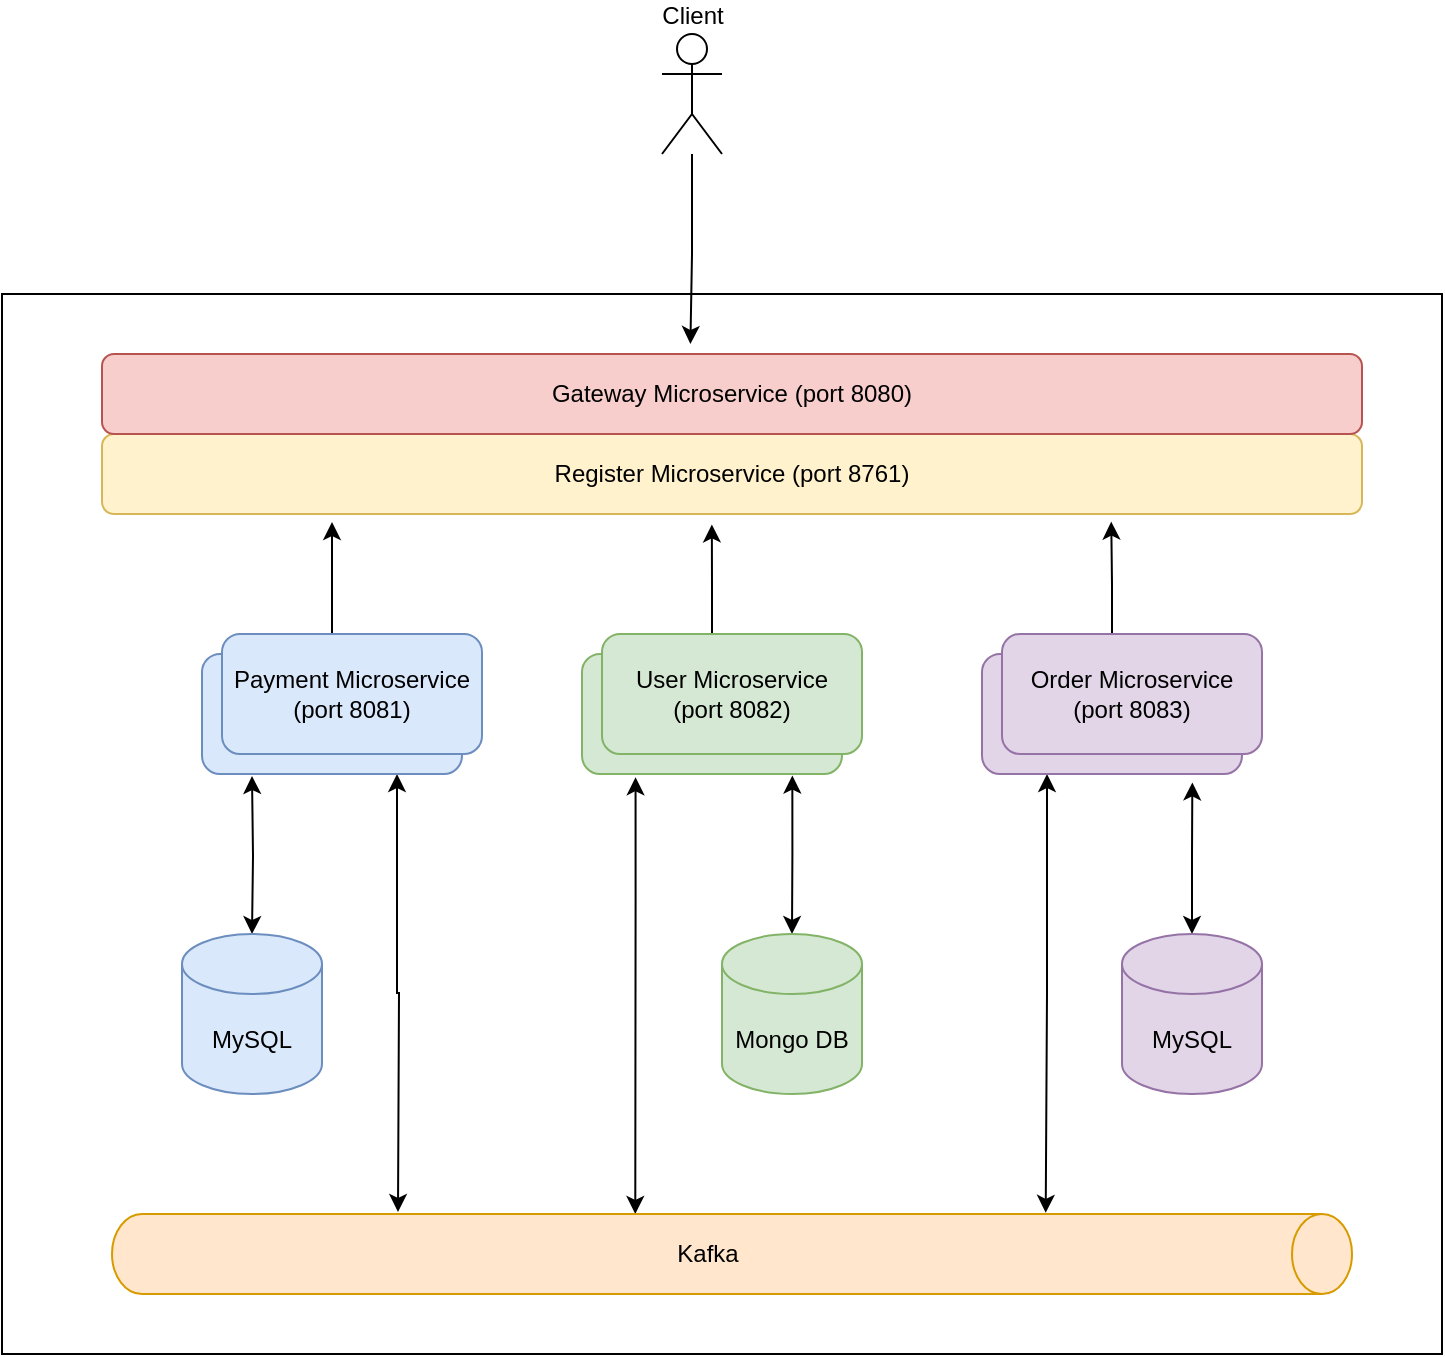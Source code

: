 <mxfile version="14.9.2" type="github">
  <diagram id="KAYoFOVoinrggncDsqFn" name="Microservices">
    <mxGraphModel dx="1550" dy="888" grid="1" gridSize="10" guides="1" tooltips="1" connect="1" arrows="1" fold="1" page="1" pageScale="1" pageWidth="1169" pageHeight="827" math="0" shadow="0">
      <root>
        <mxCell id="0" />
        <mxCell id="1" parent="0" />
        <mxCell id="QA7NRQzsKsBDGc06PVG0-4" value="" style="rounded=0;whiteSpace=wrap;html=1;" parent="1" vertex="1">
          <mxGeometry x="110" y="160" width="720" height="530" as="geometry" />
        </mxCell>
        <mxCell id="L3RMMEHooMvjJA7UHUvk-8" style="edgeStyle=orthogonalEdgeStyle;rounded=0;orthogonalLoop=1;jettySize=auto;html=1;startArrow=classic;startFill=1;" parent="1" target="L3RMMEHooMvjJA7UHUvk-7" edge="1">
          <mxGeometry relative="1" as="geometry">
            <mxPoint x="235" y="401" as="sourcePoint" />
          </mxGeometry>
        </mxCell>
        <mxCell id="L3RMMEHooMvjJA7UHUvk-10" style="edgeStyle=orthogonalEdgeStyle;rounded=0;orthogonalLoop=1;jettySize=auto;html=1;startArrow=classic;startFill=1;exitX=0.75;exitY=1;exitDx=0;exitDy=0;" parent="1" source="L3RMMEHooMvjJA7UHUvk-1" edge="1">
          <mxGeometry relative="1" as="geometry">
            <mxPoint x="308" y="619" as="targetPoint" />
          </mxGeometry>
        </mxCell>
        <mxCell id="L3RMMEHooMvjJA7UHUvk-13" style="edgeStyle=orthogonalEdgeStyle;rounded=0;orthogonalLoop=1;jettySize=auto;html=1;startArrow=classic;startFill=1;" parent="1" source="L3RMMEHooMvjJA7UHUvk-1" edge="1">
          <mxGeometry relative="1" as="geometry">
            <mxPoint x="275" y="274" as="targetPoint" />
          </mxGeometry>
        </mxCell>
        <mxCell id="L3RMMEHooMvjJA7UHUvk-1" value="Berlin Microservice&lt;br&gt;(port 8081)" style="rounded=1;whiteSpace=wrap;html=1;fillColor=#dae8fc;strokeColor=#6c8ebf;" parent="1" vertex="1">
          <mxGeometry x="210" y="340" width="130" height="60" as="geometry" />
        </mxCell>
        <mxCell id="L3RMMEHooMvjJA7UHUvk-14" style="edgeStyle=orthogonalEdgeStyle;rounded=0;orthogonalLoop=1;jettySize=auto;html=1;entryX=0.484;entryY=1.13;entryDx=0;entryDy=0;entryPerimeter=0;startArrow=classic;startFill=1;" parent="1" source="L3RMMEHooMvjJA7UHUvk-2" target="L3RMMEHooMvjJA7UHUvk-3" edge="1">
          <mxGeometry relative="1" as="geometry" />
        </mxCell>
        <mxCell id="QA7NRQzsKsBDGc06PVG0-1" style="edgeStyle=orthogonalEdgeStyle;rounded=0;orthogonalLoop=1;jettySize=auto;html=1;exitX=0.206;exitY=1.027;exitDx=0;exitDy=0;exitPerimeter=0;entryX=0;entryY=0.578;entryDx=0;entryDy=0;entryPerimeter=0;startArrow=classic;startFill=1;" parent="1" source="L3RMMEHooMvjJA7UHUvk-2" target="L3RMMEHooMvjJA7UHUvk-6" edge="1">
          <mxGeometry relative="1" as="geometry">
            <mxPoint x="427" y="630" as="targetPoint" />
            <Array as="points">
              <mxPoint x="427" y="460" />
              <mxPoint x="427" y="460" />
            </Array>
          </mxGeometry>
        </mxCell>
        <mxCell id="QA7NRQzsKsBDGc06PVG0-2" style="edgeStyle=orthogonalEdgeStyle;rounded=0;orthogonalLoop=1;jettySize=auto;html=1;entryX=0.5;entryY=0;entryDx=0;entryDy=0;entryPerimeter=0;exitX=0.809;exitY=1.013;exitDx=0;exitDy=0;exitPerimeter=0;startArrow=classic;startFill=1;" parent="1" source="L3RMMEHooMvjJA7UHUvk-2" target="L3RMMEHooMvjJA7UHUvk-5" edge="1">
          <mxGeometry relative="1" as="geometry" />
        </mxCell>
        <mxCell id="L3RMMEHooMvjJA7UHUvk-2" value="Tokio Microservice&lt;br&gt;(port 8082)" style="rounded=1;whiteSpace=wrap;html=1;fillColor=#d5e8d4;strokeColor=#82b366;" parent="1" vertex="1">
          <mxGeometry x="400" y="340" width="130" height="60" as="geometry" />
        </mxCell>
        <mxCell id="L3RMMEHooMvjJA7UHUvk-3" value="Register Microservice (port 8761)" style="rounded=1;whiteSpace=wrap;html=1;fillColor=#fff2cc;strokeColor=#d6b656;" parent="1" vertex="1">
          <mxGeometry x="160" y="230" width="630" height="40" as="geometry" />
        </mxCell>
        <mxCell id="L3RMMEHooMvjJA7UHUvk-5" value="Mongo DB" style="shape=cylinder3;whiteSpace=wrap;html=1;boundedLbl=1;backgroundOutline=1;size=15;fillColor=#d5e8d4;strokeColor=#82b366;" parent="1" vertex="1">
          <mxGeometry x="470" y="480" width="70" height="80" as="geometry" />
        </mxCell>
        <mxCell id="L3RMMEHooMvjJA7UHUvk-6" value="Kafka" style="shape=cylinder3;whiteSpace=wrap;html=1;boundedLbl=1;backgroundOutline=1;size=15;rotation=90;labelPosition=center;verticalLabelPosition=middle;align=center;verticalAlign=middle;horizontal=0;fillColor=#ffe6cc;strokeColor=#d79b00;" parent="1" vertex="1">
          <mxGeometry x="455" y="330" width="40" height="620" as="geometry" />
        </mxCell>
        <mxCell id="L3RMMEHooMvjJA7UHUvk-7" value="MySQL" style="shape=cylinder3;whiteSpace=wrap;html=1;boundedLbl=1;backgroundOutline=1;size=15;fillColor=#dae8fc;strokeColor=#6c8ebf;" parent="1" vertex="1">
          <mxGeometry x="200" y="480" width="70" height="80" as="geometry" />
        </mxCell>
        <mxCell id="L3RMMEHooMvjJA7UHUvk-12" value="Gateway Microservice (port 8080)" style="rounded=1;whiteSpace=wrap;html=1;fillColor=#f8cecc;strokeColor=#b85450;" parent="1" vertex="1">
          <mxGeometry x="160" y="190" width="630" height="40" as="geometry" />
        </mxCell>
        <mxCell id="lWMIxWkUatgDt7HEU0U--2" style="edgeStyle=orthogonalEdgeStyle;rounded=0;orthogonalLoop=1;jettySize=auto;html=1;entryX=0.467;entryY=-0.125;entryDx=0;entryDy=0;entryPerimeter=0;" parent="1" source="lWMIxWkUatgDt7HEU0U--1" target="L3RMMEHooMvjJA7UHUvk-12" edge="1">
          <mxGeometry relative="1" as="geometry" />
        </mxCell>
        <mxCell id="lWMIxWkUatgDt7HEU0U--1" value="Client" style="shape=umlActor;verticalLabelPosition=top;verticalAlign=bottom;html=1;outlineConnect=0;labelPosition=center;align=center;" parent="1" vertex="1">
          <mxGeometry x="440" y="30" width="30" height="60" as="geometry" />
        </mxCell>
        <mxCell id="lWMIxWkUatgDt7HEU0U--3" value="User Microservice&lt;br&gt;(port 8082)" style="rounded=1;whiteSpace=wrap;html=1;fillColor=#d5e8d4;strokeColor=#82b366;" parent="1" vertex="1">
          <mxGeometry x="410" y="330" width="130" height="60" as="geometry" />
        </mxCell>
        <mxCell id="lWMIxWkUatgDt7HEU0U--4" value="Payment Microservice&lt;br&gt;(port 8081)" style="rounded=1;whiteSpace=wrap;html=1;fillColor=#dae8fc;strokeColor=#6c8ebf;" parent="1" vertex="1">
          <mxGeometry x="220" y="330" width="130" height="60" as="geometry" />
        </mxCell>
        <mxCell id="99fwEK9ac6OcSUtNOezA-4" style="edgeStyle=orthogonalEdgeStyle;rounded=0;orthogonalLoop=1;jettySize=auto;html=1;entryX=0.801;entryY=1.095;entryDx=0;entryDy=0;entryPerimeter=0;startArrow=classic;startFill=1;" parent="1" source="99fwEK9ac6OcSUtNOezA-2" target="L3RMMEHooMvjJA7UHUvk-3" edge="1">
          <mxGeometry relative="1" as="geometry" />
        </mxCell>
        <mxCell id="OP3ukJ3Obx6m8v8eR76j-4" style="edgeStyle=orthogonalEdgeStyle;rounded=0;orthogonalLoop=1;jettySize=auto;html=1;exitX=0.25;exitY=1;exitDx=0;exitDy=0;entryX=-0.015;entryY=0.247;entryDx=0;entryDy=0;entryPerimeter=0;startArrow=classic;startFill=1;" edge="1" parent="1" source="99fwEK9ac6OcSUtNOezA-2" target="L3RMMEHooMvjJA7UHUvk-6">
          <mxGeometry relative="1" as="geometry" />
        </mxCell>
        <mxCell id="99fwEK9ac6OcSUtNOezA-2" value="Tokio Microservice&lt;br&gt;(port 8082)" style="rounded=1;whiteSpace=wrap;html=1;fillColor=#e1d5e7;strokeColor=#9673a6;" parent="1" vertex="1">
          <mxGeometry x="600" y="340" width="130" height="60" as="geometry" />
        </mxCell>
        <mxCell id="99fwEK9ac6OcSUtNOezA-1" value="Order Microservice&lt;br&gt;(port 8083)" style="rounded=1;whiteSpace=wrap;html=1;fillColor=#e1d5e7;strokeColor=#9673a6;" parent="1" vertex="1">
          <mxGeometry x="610" y="330" width="130" height="60" as="geometry" />
        </mxCell>
        <mxCell id="OP3ukJ3Obx6m8v8eR76j-3" style="edgeStyle=orthogonalEdgeStyle;rounded=0;orthogonalLoop=1;jettySize=auto;html=1;entryX=0.809;entryY=1.07;entryDx=0;entryDy=0;entryPerimeter=0;startArrow=classic;startFill=1;" edge="1" parent="1" source="OP3ukJ3Obx6m8v8eR76j-1" target="99fwEK9ac6OcSUtNOezA-2">
          <mxGeometry relative="1" as="geometry" />
        </mxCell>
        <mxCell id="OP3ukJ3Obx6m8v8eR76j-1" value="MySQL" style="shape=cylinder3;whiteSpace=wrap;html=1;boundedLbl=1;backgroundOutline=1;size=15;fillColor=#e1d5e7;strokeColor=#9673a6;" vertex="1" parent="1">
          <mxGeometry x="670" y="480" width="70" height="80" as="geometry" />
        </mxCell>
      </root>
    </mxGraphModel>
  </diagram>
</mxfile>

